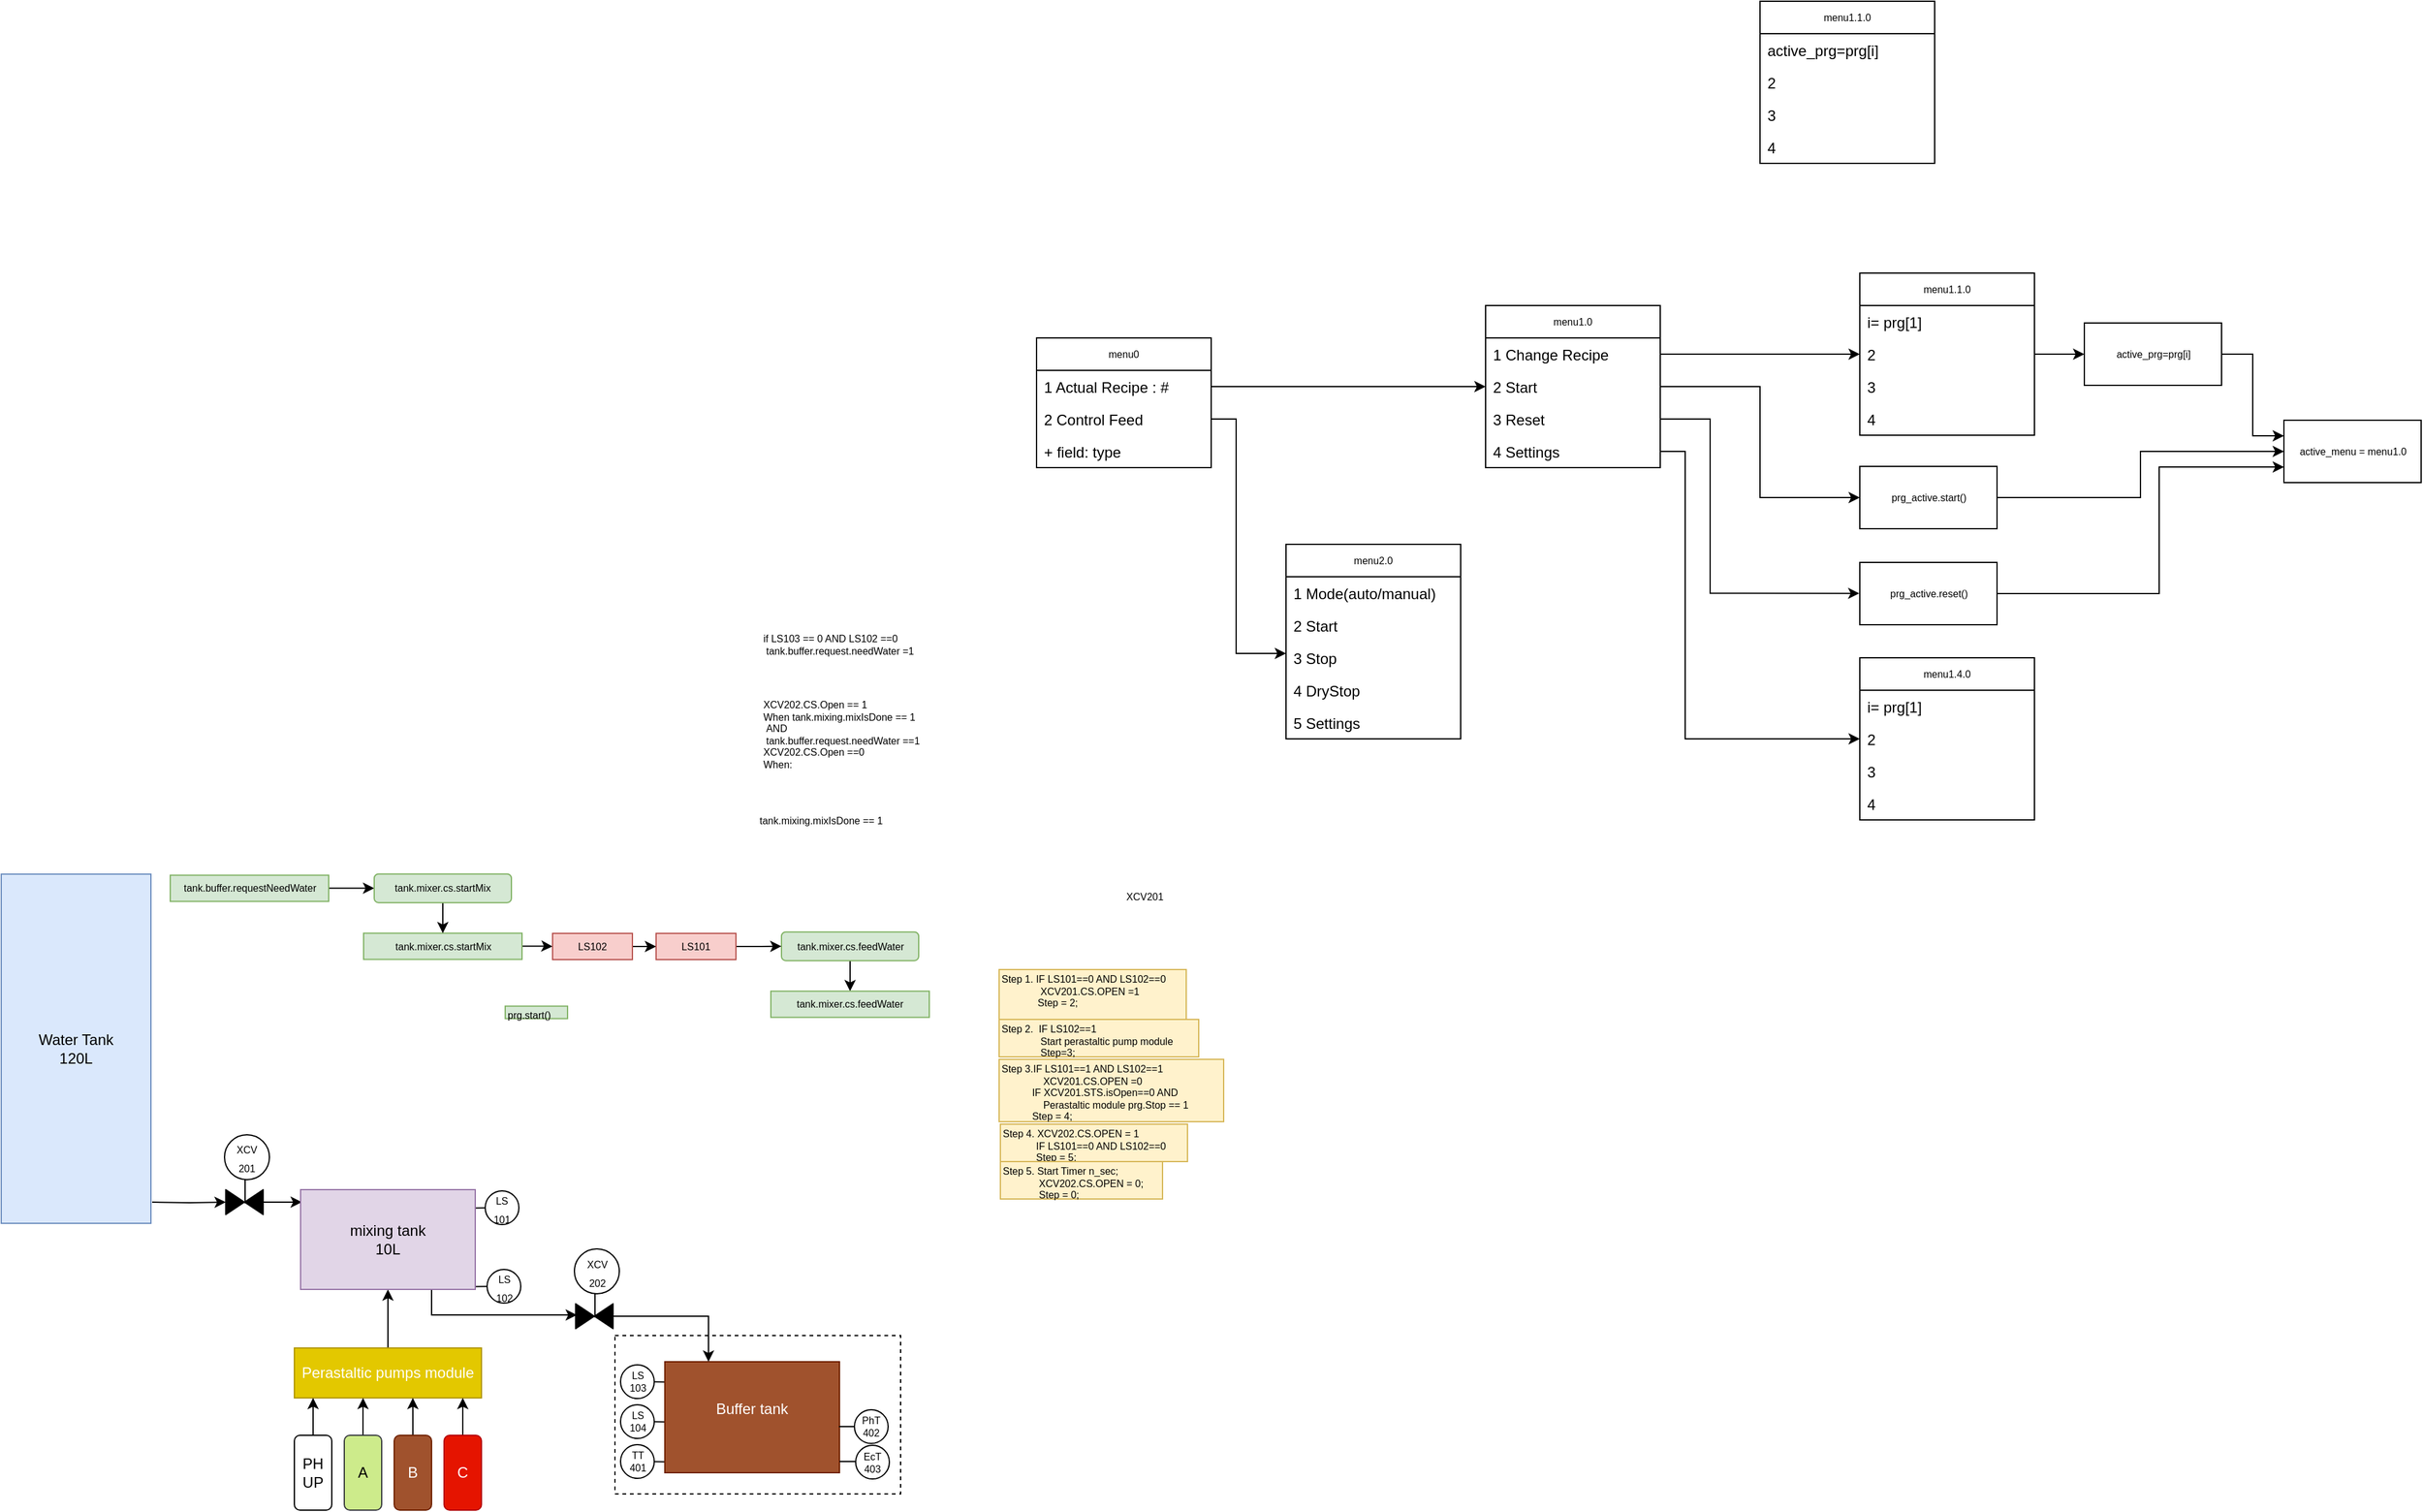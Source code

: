 <mxfile version="10.5.5" type="github"><diagram id="X-o2tjF1wG2DqE8YRz7E" name="Page-1"><mxGraphModel dx="1188" dy="1824" grid="1" gridSize="10" guides="1" tooltips="1" connect="1" arrows="1" fold="1" page="1" pageScale="1" pageWidth="827" pageHeight="1169" math="0" shadow="0"><root><mxCell id="0"/><mxCell id="1" parent="0"/><mxCell id="OOi6FbqON8KFmq5zw6sa-64" value="" style="rounded=0;whiteSpace=wrap;html=1;fontSize=8;fillColor=none;dashed=1;" parent="1" vertex="1"><mxGeometry x="572" y="410" width="229" height="127" as="geometry"/></mxCell><mxCell id="OOi6FbqON8KFmq5zw6sa-76" value="" style="group" parent="1" vertex="1" connectable="0"><mxGeometry x="439.5" y="357" width="57" height="27" as="geometry"/></mxCell><mxCell id="OOi6FbqON8KFmq5zw6sa-77" value="&lt;div&gt;&lt;font style=&quot;font-size: 8px&quot;&gt;LS&lt;/font&gt;&lt;/div&gt;&lt;div&gt;&lt;font style=&quot;font-size: 8px&quot;&gt;102&lt;/font&gt;&lt;/div&gt;" style="ellipse;whiteSpace=wrap;html=1;aspect=fixed;" parent="OOi6FbqON8KFmq5zw6sa-76" vertex="1"><mxGeometry x="30" width="27" height="27" as="geometry"/></mxCell><mxCell id="OOi6FbqON8KFmq5zw6sa-78" value="" style="endArrow=none;html=1;" parent="OOi6FbqON8KFmq5zw6sa-76" target="OOi6FbqON8KFmq5zw6sa-77" edge="1"><mxGeometry width="50" height="50" relative="1" as="geometry"><mxPoint y="14" as="sourcePoint"/><mxPoint x="60" y="20" as="targetPoint"/></mxGeometry></mxCell><mxCell id="OOi6FbqON8KFmq5zw6sa-58" value="" style="group;fontSize=8;" parent="1" vertex="1" connectable="0"><mxGeometry x="576.5" y="497.5" width="50" height="27" as="geometry"/></mxCell><mxCell id="OOi6FbqON8KFmq5zw6sa-59" value="&lt;div style=&quot;font-size: 8px&quot;&gt;TT&lt;/div&gt;&lt;div style=&quot;font-size: 8px&quot;&gt;401&lt;/div&gt;" style="ellipse;whiteSpace=wrap;html=1;aspect=fixed;fontSize=8;" parent="OOi6FbqON8KFmq5zw6sa-58" vertex="1"><mxGeometry width="27" height="27" as="geometry"/></mxCell><mxCell id="OOi6FbqON8KFmq5zw6sa-60" value="" style="endArrow=none;html=1;fontSize=8;" parent="OOi6FbqON8KFmq5zw6sa-58" target="OOi6FbqON8KFmq5zw6sa-59" edge="1"><mxGeometry width="50" height="50" relative="1" as="geometry"><mxPoint x="50" y="14" as="sourcePoint"/><mxPoint x="30" y="20" as="targetPoint"/></mxGeometry></mxCell><mxCell id="OOi6FbqON8KFmq5zw6sa-48" value="" style="group;fontSize=8;" parent="1" vertex="1" connectable="0"><mxGeometry x="576.5" y="433.5" width="50" height="27" as="geometry"/></mxCell><mxCell id="OOi6FbqON8KFmq5zw6sa-45" value="&lt;div style=&quot;font-size: 8px&quot;&gt;&lt;font style=&quot;font-size: 8px&quot;&gt;LS&lt;/font&gt;&lt;/div&gt;&lt;div style=&quot;font-size: 8px&quot;&gt;&lt;font style=&quot;font-size: 8px&quot;&gt;103&lt;/font&gt;&lt;/div&gt;" style="ellipse;whiteSpace=wrap;html=1;aspect=fixed;fontSize=8;" parent="OOi6FbqON8KFmq5zw6sa-48" vertex="1"><mxGeometry width="27" height="27" as="geometry"/></mxCell><mxCell id="OOi6FbqON8KFmq5zw6sa-46" value="" style="endArrow=none;html=1;fontSize=8;" parent="OOi6FbqON8KFmq5zw6sa-48" target="OOi6FbqON8KFmq5zw6sa-45" edge="1"><mxGeometry width="50" height="50" relative="1" as="geometry"><mxPoint x="50" y="14" as="sourcePoint"/><mxPoint x="30" y="20" as="targetPoint"/></mxGeometry></mxCell><mxCell id="OOi6FbqON8KFmq5zw6sa-51" value="" style="group;fontSize=8;" parent="1" vertex="1" connectable="0"><mxGeometry x="576.5" y="465.5" width="50" height="27" as="geometry"/></mxCell><mxCell id="OOi6FbqON8KFmq5zw6sa-52" value="&lt;div style=&quot;font-size: 8px&quot;&gt;&lt;font style=&quot;font-size: 8px&quot;&gt;LS&lt;/font&gt;&lt;/div&gt;&lt;div style=&quot;font-size: 8px&quot;&gt;&lt;font style=&quot;font-size: 8px&quot;&gt;104&lt;/font&gt;&lt;/div&gt;" style="ellipse;whiteSpace=wrap;html=1;aspect=fixed;fontSize=8;" parent="OOi6FbqON8KFmq5zw6sa-51" vertex="1"><mxGeometry width="27" height="27" as="geometry"/></mxCell><mxCell id="OOi6FbqON8KFmq5zw6sa-53" value="" style="endArrow=none;html=1;fontSize=8;" parent="OOi6FbqON8KFmq5zw6sa-51" target="OOi6FbqON8KFmq5zw6sa-52" edge="1"><mxGeometry width="50" height="50" relative="1" as="geometry"><mxPoint x="50" y="14" as="sourcePoint"/><mxPoint x="30" y="20" as="targetPoint"/></mxGeometry></mxCell><mxCell id="OOi6FbqON8KFmq5zw6sa-24" style="edgeStyle=orthogonalEdgeStyle;rounded=0;orthogonalLoop=1;jettySize=auto;html=1;" parent="1" target="OOi6FbqON8KFmq5zw6sa-19" edge="1"><mxGeometry relative="1" as="geometry"><mxPoint x="201" y="303" as="sourcePoint"/></mxGeometry></mxCell><mxCell id="OOi6FbqON8KFmq5zw6sa-1" value="&lt;div&gt;Water Tank&lt;/div&gt;&lt;div&gt;120L&lt;br&gt;&lt;/div&gt;" style="rounded=0;whiteSpace=wrap;html=1;fillColor=#dae8fc;strokeColor=#6c8ebf;" parent="1" vertex="1"><mxGeometry x="80" y="40" width="120" height="280" as="geometry"/></mxCell><mxCell id="OOi6FbqON8KFmq5zw6sa-36" style="edgeStyle=orthogonalEdgeStyle;rounded=0;orthogonalLoop=1;jettySize=auto;html=1;entryX=0.5;entryY=1;entryDx=0;entryDy=0;" parent="1" source="OOi6FbqON8KFmq5zw6sa-2" target="OOi6FbqON8KFmq5zw6sa-4" edge="1"><mxGeometry relative="1" as="geometry"/></mxCell><mxCell id="OOi6FbqON8KFmq5zw6sa-2" value="Perastaltic pumps module" style="rounded=0;whiteSpace=wrap;html=1;fillColor=#e3c800;strokeColor=#B09500;fontColor=#ffffff;" parent="1" vertex="1"><mxGeometry x="315" y="420" width="150" height="40" as="geometry"/></mxCell><mxCell id="OOi6FbqON8KFmq5zw6sa-31" style="edgeStyle=orthogonalEdgeStyle;rounded=0;orthogonalLoop=1;jettySize=auto;html=1;exitX=0.75;exitY=1;exitDx=0;exitDy=0;entryX=0.033;entryY=0.45;entryDx=0;entryDy=0;entryPerimeter=0;" parent="1" source="OOi6FbqON8KFmq5zw6sa-4" target="OOi6FbqON8KFmq5zw6sa-27" edge="1"><mxGeometry relative="1" as="geometry"/></mxCell><mxCell id="OOi6FbqON8KFmq5zw6sa-32" style="edgeStyle=orthogonalEdgeStyle;rounded=0;orthogonalLoop=1;jettySize=auto;html=1;entryX=0.1;entryY=1;entryDx=0;entryDy=0;entryPerimeter=0;" parent="1" source="OOi6FbqON8KFmq5zw6sa-5" target="OOi6FbqON8KFmq5zw6sa-2" edge="1"><mxGeometry relative="1" as="geometry"/></mxCell><mxCell id="OOi6FbqON8KFmq5zw6sa-5" value="PH UP" style="rounded=1;whiteSpace=wrap;html=1;" parent="1" vertex="1"><mxGeometry x="315" y="490" width="30" height="60" as="geometry"/></mxCell><mxCell id="OOi6FbqON8KFmq5zw6sa-33" style="edgeStyle=orthogonalEdgeStyle;rounded=0;orthogonalLoop=1;jettySize=auto;html=1;entryX=0.367;entryY=1;entryDx=0;entryDy=0;entryPerimeter=0;" parent="1" source="OOi6FbqON8KFmq5zw6sa-6" target="OOi6FbqON8KFmq5zw6sa-2" edge="1"><mxGeometry relative="1" as="geometry"/></mxCell><mxCell id="OOi6FbqON8KFmq5zw6sa-6" value="A" style="rounded=1;whiteSpace=wrap;html=1;fillColor=#cdeb8b;strokeColor=#36393d;" parent="1" vertex="1"><mxGeometry x="355" y="490" width="30" height="60" as="geometry"/></mxCell><mxCell id="OOi6FbqON8KFmq5zw6sa-34" style="edgeStyle=orthogonalEdgeStyle;rounded=0;orthogonalLoop=1;jettySize=auto;html=1;entryX=0.633;entryY=1;entryDx=0;entryDy=0;entryPerimeter=0;" parent="1" source="OOi6FbqON8KFmq5zw6sa-7" target="OOi6FbqON8KFmq5zw6sa-2" edge="1"><mxGeometry relative="1" as="geometry"/></mxCell><mxCell id="OOi6FbqON8KFmq5zw6sa-7" value="B" style="rounded=1;whiteSpace=wrap;html=1;fillColor=#a0522d;strokeColor=#6D1F00;fontColor=#ffffff;" parent="1" vertex="1"><mxGeometry x="395" y="490" width="30" height="60" as="geometry"/></mxCell><mxCell id="OOi6FbqON8KFmq5zw6sa-35" style="edgeStyle=orthogonalEdgeStyle;rounded=0;orthogonalLoop=1;jettySize=auto;html=1;entryX=0.9;entryY=1;entryDx=0;entryDy=0;entryPerimeter=0;" parent="1" source="OOi6FbqON8KFmq5zw6sa-8" target="OOi6FbqON8KFmq5zw6sa-2" edge="1"><mxGeometry relative="1" as="geometry"/></mxCell><mxCell id="OOi6FbqON8KFmq5zw6sa-8" value="C" style="rounded=1;whiteSpace=wrap;html=1;fillColor=#e51400;strokeColor=#B20000;fontColor=#ffffff;" parent="1" vertex="1"><mxGeometry x="435" y="490" width="30" height="60" as="geometry"/></mxCell><mxCell id="OOi6FbqON8KFmq5zw6sa-23" value="" style="group" parent="1" vertex="1" connectable="0"><mxGeometry x="259" y="249" width="36" height="64" as="geometry"/></mxCell><mxCell id="OOi6FbqON8KFmq5zw6sa-19" value="" style="verticalLabelPosition=bottom;align=center;html=1;verticalAlign=top;dashed=0;shape=mxgraph.pid2valves.valve;valveType=gate;defState=closed" parent="OOi6FbqON8KFmq5zw6sa-23" vertex="1"><mxGeometry x="1" y="44" width="30" height="20" as="geometry"/></mxCell><mxCell id="OOi6FbqON8KFmq5zw6sa-22" value="" style="endArrow=none;html=1;" parent="OOi6FbqON8KFmq5zw6sa-23" edge="1"><mxGeometry width="50" height="50" relative="1" as="geometry"><mxPoint x="16.5" y="24" as="sourcePoint"/><mxPoint x="16.5" y="55" as="targetPoint"/></mxGeometry></mxCell><mxCell id="OOi6FbqON8KFmq5zw6sa-20" value="&lt;div&gt;&lt;font style=&quot;font-size: 8px&quot;&gt;XCV&lt;/font&gt;&lt;/div&gt;&lt;div&gt;&lt;font style=&quot;font-size: 8px&quot;&gt;201&lt;/font&gt;&lt;/div&gt;" style="ellipse;whiteSpace=wrap;html=1;aspect=fixed;" parent="OOi6FbqON8KFmq5zw6sa-23" vertex="1"><mxGeometry width="36" height="36" as="geometry"/></mxCell><mxCell id="OOi6FbqON8KFmq5zw6sa-25" style="edgeStyle=orthogonalEdgeStyle;rounded=0;orthogonalLoop=1;jettySize=auto;html=1;entryX=0.007;entryY=0.125;entryDx=0;entryDy=0;entryPerimeter=0;" parent="1" source="OOi6FbqON8KFmq5zw6sa-19" target="OOi6FbqON8KFmq5zw6sa-4" edge="1"><mxGeometry relative="1" as="geometry"/></mxCell><mxCell id="OOi6FbqON8KFmq5zw6sa-26" value="" style="group" parent="1" vertex="1" connectable="0"><mxGeometry x="539.5" y="340.5" width="36" height="64" as="geometry"/></mxCell><mxCell id="OOi6FbqON8KFmq5zw6sa-27" value="" style="verticalLabelPosition=bottom;align=center;html=1;verticalAlign=top;dashed=0;shape=mxgraph.pid2valves.valve;valveType=gate;defState=closed" parent="OOi6FbqON8KFmq5zw6sa-26" vertex="1"><mxGeometry x="1" y="44" width="30" height="20" as="geometry"/></mxCell><mxCell id="OOi6FbqON8KFmq5zw6sa-28" value="" style="endArrow=none;html=1;" parent="OOi6FbqON8KFmq5zw6sa-26" edge="1"><mxGeometry width="50" height="50" relative="1" as="geometry"><mxPoint x="16.5" y="24" as="sourcePoint"/><mxPoint x="16.5" y="55" as="targetPoint"/></mxGeometry></mxCell><mxCell id="OOi6FbqON8KFmq5zw6sa-29" value="&lt;div&gt;&lt;font style=&quot;font-size: 8px&quot;&gt;XCV&lt;/font&gt;&lt;/div&gt;&lt;div&gt;&lt;font style=&quot;font-size: 8px&quot;&gt;202&lt;/font&gt;&lt;/div&gt;" style="ellipse;whiteSpace=wrap;html=1;aspect=fixed;" parent="OOi6FbqON8KFmq5zw6sa-26" vertex="1"><mxGeometry width="36" height="36" as="geometry"/></mxCell><mxCell id="OOi6FbqON8KFmq5zw6sa-37" value="&lt;div&gt;Buffer tank&lt;/div&gt;&lt;div&gt;&lt;br&gt;&lt;/div&gt;" style="rounded=0;whiteSpace=wrap;html=1;fillColor=#a0522d;strokeColor=#6D1F00;fontColor=#ffffff;" parent="1" vertex="1"><mxGeometry x="612" y="431" width="140" height="89" as="geometry"/></mxCell><mxCell id="OOi6FbqON8KFmq5zw6sa-39" style="edgeStyle=orthogonalEdgeStyle;rounded=0;orthogonalLoop=1;jettySize=auto;html=1;entryX=0.25;entryY=0;entryDx=0;entryDy=0;" parent="1" source="OOi6FbqON8KFmq5zw6sa-27" target="OOi6FbqON8KFmq5zw6sa-37" edge="1"><mxGeometry relative="1" as="geometry"/></mxCell><mxCell id="OOi6FbqON8KFmq5zw6sa-40" value="" style="group" parent="1" vertex="1" connectable="0"><mxGeometry x="438" y="294" width="57" height="27" as="geometry"/></mxCell><mxCell id="OOi6FbqON8KFmq5zw6sa-3" value="&lt;div&gt;&lt;font style=&quot;font-size: 8px&quot;&gt;LS&lt;/font&gt;&lt;/div&gt;&lt;div&gt;&lt;font style=&quot;font-size: 8px&quot;&gt;101&lt;/font&gt;&lt;/div&gt;" style="ellipse;whiteSpace=wrap;html=1;aspect=fixed;" parent="OOi6FbqON8KFmq5zw6sa-40" vertex="1"><mxGeometry x="30" width="27" height="27" as="geometry"/></mxCell><mxCell id="OOi6FbqON8KFmq5zw6sa-14" value="" style="endArrow=none;html=1;" parent="OOi6FbqON8KFmq5zw6sa-40" target="OOi6FbqON8KFmq5zw6sa-3" edge="1"><mxGeometry width="50" height="50" relative="1" as="geometry"><mxPoint y="14" as="sourcePoint"/><mxPoint x="60" y="20" as="targetPoint"/></mxGeometry></mxCell><mxCell id="OOi6FbqON8KFmq5zw6sa-4" value="&lt;div&gt;mixing tank&lt;/div&gt;&lt;div&gt;10L&lt;br&gt;&lt;/div&gt;" style="rounded=0;whiteSpace=wrap;html=1;fillColor=#e1d5e7;strokeColor=#9673a6;" parent="1" vertex="1"><mxGeometry x="320" y="293" width="140" height="80" as="geometry"/></mxCell><mxCell id="OOi6FbqON8KFmq5zw6sa-61" value="&lt;div&gt;if LS103 == 0 AND LS102 ==0 &lt;br&gt;&lt;/div&gt;&lt;div&gt;&amp;nbsp;tank.buffer.request.needWater =1&lt;br&gt;&lt;/div&gt;" style="text;html=1;resizable=0;points=[];autosize=1;align=left;verticalAlign=top;spacingTop=-4;fontSize=8;" parent="1" vertex="1"><mxGeometry x="688.5" y="-156.5" width="140" height="20" as="geometry"/></mxCell><mxCell id="OOi6FbqON8KFmq5zw6sa-70" style="edgeStyle=orthogonalEdgeStyle;rounded=0;orthogonalLoop=1;jettySize=auto;html=1;fontSize=8;" parent="1" source="OOi6FbqON8KFmq5zw6sa-63" target="OOi6FbqON8KFmq5zw6sa-69" edge="1"><mxGeometry relative="1" as="geometry"/></mxCell><mxCell id="OOi6FbqON8KFmq5zw6sa-63" value="tank.buffer.requestNeedWater" style="rounded=0;whiteSpace=wrap;html=1;fontSize=8;fillColor=#d5e8d4;strokeColor=#82b366;" parent="1" vertex="1"><mxGeometry x="215.5" y="40.833" width="127" height="21" as="geometry"/></mxCell><mxCell id="OOi6FbqON8KFmq5zw6sa-65" value="&lt;div&gt;XCV202.CS.Open == 1&lt;/div&gt;&lt;div&gt;When tank.mixing.mixIsDone == 1&lt;br&gt;&lt;/div&gt;&lt;div&gt;&amp;nbsp;AND&lt;/div&gt;&lt;div&gt;&amp;nbsp;tank.buffer.request.needWater ==1&lt;/div&gt;&lt;div&gt;XCV202.CS.Open ==0&lt;/div&gt;&lt;div&gt;When:&lt;br&gt;&lt;/div&gt;" style="text;html=1;resizable=0;points=[];autosize=1;align=left;verticalAlign=top;spacingTop=-4;fontSize=8;" parent="1" vertex="1"><mxGeometry x="688.5" y="-103.5" width="150" height="60" as="geometry"/></mxCell><mxCell id="OOi6FbqON8KFmq5zw6sa-66" value="tank.mixing.mixIsDone == 1" style="text;html=1;resizable=0;points=[];autosize=1;align=left;verticalAlign=top;spacingTop=-4;fontSize=8;" parent="1" vertex="1"><mxGeometry x="685.5" y="-10.5" width="120" height="10" as="geometry"/></mxCell><mxCell id="OOi6FbqON8KFmq5zw6sa-81" style="edgeStyle=orthogonalEdgeStyle;rounded=0;orthogonalLoop=1;jettySize=auto;html=1;entryX=0;entryY=0.5;entryDx=0;entryDy=0;fontSize=8;" parent="1" source="OOi6FbqON8KFmq5zw6sa-67" target="OOi6FbqON8KFmq5zw6sa-79" edge="1"><mxGeometry relative="1" as="geometry"/></mxCell><mxCell id="OOi6FbqON8KFmq5zw6sa-67" value="tank.mixer.cs.startMix" style="rounded=0;whiteSpace=wrap;html=1;fontSize=8;fillColor=#d5e8d4;strokeColor=#82b366;" parent="1" vertex="1"><mxGeometry x="370.5" y="87.333" width="127" height="21" as="geometry"/></mxCell><mxCell id="OOi6FbqON8KFmq5zw6sa-71" style="edgeStyle=orthogonalEdgeStyle;rounded=0;orthogonalLoop=1;jettySize=auto;html=1;entryX=0.5;entryY=0;entryDx=0;entryDy=0;fontSize=8;" parent="1" source="OOi6FbqON8KFmq5zw6sa-69" target="OOi6FbqON8KFmq5zw6sa-67" edge="1"><mxGeometry relative="1" as="geometry"/></mxCell><mxCell id="OOi6FbqON8KFmq5zw6sa-69" value="tank.mixer.cs.startMix" style="rounded=1;whiteSpace=wrap;html=1;fillColor=#d5e8d4;fontSize=8;strokeColor=#82b366;" parent="1" vertex="1"><mxGeometry x="379" y="39.833" width="110" height="23" as="geometry"/></mxCell><mxCell id="OOi6FbqON8KFmq5zw6sa-73" value="prg.start()" style="text;html=1;resizable=0;points=[];autosize=1;align=left;verticalAlign=top;spacingTop=-4;fontSize=8;fillColor=#d5e8d4;strokeColor=#82b366;" parent="1" vertex="1"><mxGeometry x="484" y="145.833" width="50" height="10" as="geometry"/></mxCell><mxCell id="OOi6FbqON8KFmq5zw6sa-85" style="edgeStyle=orthogonalEdgeStyle;rounded=0;orthogonalLoop=1;jettySize=auto;html=1;entryX=0.5;entryY=0;entryDx=0;entryDy=0;fontSize=8;" parent="1" source="OOi6FbqON8KFmq5zw6sa-75" target="OOi6FbqON8KFmq5zw6sa-84" edge="1"><mxGeometry relative="1" as="geometry"/></mxCell><mxCell id="OOi6FbqON8KFmq5zw6sa-75" value="tank.mixer.cs.feedWater" style="rounded=1;whiteSpace=wrap;html=1;fillColor=#d5e8d4;fontSize=8;strokeColor=#82b366;" parent="1" vertex="1"><mxGeometry x="705.5" y="86.333" width="110" height="23" as="geometry"/></mxCell><mxCell id="OOi6FbqON8KFmq5zw6sa-82" style="edgeStyle=orthogonalEdgeStyle;rounded=0;orthogonalLoop=1;jettySize=auto;html=1;fontSize=8;" parent="1" source="OOi6FbqON8KFmq5zw6sa-79" target="OOi6FbqON8KFmq5zw6sa-80" edge="1"><mxGeometry relative="1" as="geometry"/></mxCell><mxCell id="OOi6FbqON8KFmq5zw6sa-79" value="LS102" style="rounded=0;whiteSpace=wrap;html=1;fontSize=8;fillColor=#f8cecc;strokeColor=#b85450;" parent="1" vertex="1"><mxGeometry x="522" y="87.5" width="64" height="21" as="geometry"/></mxCell><mxCell id="OOi6FbqON8KFmq5zw6sa-83" style="edgeStyle=orthogonalEdgeStyle;rounded=0;orthogonalLoop=1;jettySize=auto;html=1;entryX=0;entryY=0.5;entryDx=0;entryDy=0;fontSize=8;" parent="1" source="OOi6FbqON8KFmq5zw6sa-80" target="OOi6FbqON8KFmq5zw6sa-75" edge="1"><mxGeometry relative="1" as="geometry"/></mxCell><mxCell id="OOi6FbqON8KFmq5zw6sa-80" value="LS101" style="rounded=0;whiteSpace=wrap;html=1;fontSize=8;fillColor=#f8cecc;strokeColor=#b85450;" parent="1" vertex="1"><mxGeometry x="605" y="87.5" width="64" height="21" as="geometry"/></mxCell><mxCell id="OOi6FbqON8KFmq5zw6sa-84" value="tank.mixer.cs.feedWater" style="rounded=0;whiteSpace=wrap;html=1;fontSize=8;fillColor=#d5e8d4;strokeColor=#82b366;" parent="1" vertex="1"><mxGeometry x="697" y="133.833" width="127" height="21" as="geometry"/></mxCell><mxCell id="OOi6FbqON8KFmq5zw6sa-86" value="&lt;div&gt;Step 1. IF LS101==0 AND LS102==0&lt;/div&gt;&lt;div&gt;&amp;nbsp;&amp;nbsp;&amp;nbsp;&amp;nbsp;&amp;nbsp;&amp;nbsp;&amp;nbsp;&amp;nbsp;&amp;nbsp;&amp;nbsp;&amp;nbsp;&amp;nbsp;&amp;nbsp; XCV201.CS.OPEN =1&lt;/div&gt;&lt;div&gt;&amp;nbsp;&amp;nbsp;&amp;nbsp;&amp;nbsp;&amp;nbsp;&amp;nbsp;&amp;nbsp;&amp;nbsp;&amp;nbsp;&amp;nbsp;&amp;nbsp;&amp;nbsp; Step = 2;&lt;br&gt;&lt;div&gt;&lt;br&gt;&lt;/div&gt;&lt;/div&gt;" style="text;html=1;resizable=0;points=[];autosize=1;align=left;verticalAlign=top;spacingTop=-4;fontSize=8;fillColor=#fff2cc;strokeColor=#d6b656;" parent="1" vertex="1"><mxGeometry x="880" y="116.5" width="150" height="40" as="geometry"/></mxCell><mxCell id="OOi6FbqON8KFmq5zw6sa-87" value="&lt;div&gt;Step 3.IF LS101==1 AND LS102==1&lt;/div&gt;&lt;div&gt;&amp;nbsp;&amp;nbsp;&amp;nbsp;&amp;nbsp;&amp;nbsp;&amp;nbsp;&amp;nbsp;&amp;nbsp;&amp;nbsp;&amp;nbsp;&amp;nbsp;&amp;nbsp;&amp;nbsp;&amp;nbsp; XCV201.CS.OPEN =0&lt;/div&gt;&lt;div&gt;&amp;nbsp;&amp;nbsp;&amp;nbsp;&amp;nbsp;&amp;nbsp;&amp;nbsp;&amp;nbsp;&amp;nbsp;&amp;nbsp;&amp;nbsp; IF XCV201.STS.isOpen==0 AND&lt;/div&gt;&lt;div&gt;&amp;nbsp; &amp;nbsp; &amp;nbsp; &amp;nbsp; &amp;nbsp; &amp;nbsp; &amp;nbsp;&amp;nbsp; Perastaltic module prg.Stop == 1&lt;/div&gt;&lt;div&gt;&amp;nbsp;&amp;nbsp;&amp;nbsp;&amp;nbsp;&amp;nbsp;&amp;nbsp;&amp;nbsp;&amp;nbsp;&amp;nbsp;&amp;nbsp; Step = 4;&lt;/div&gt;" style="text;html=1;resizable=0;points=[];autosize=1;align=left;verticalAlign=top;spacingTop=-4;fontSize=8;fillColor=#fff2cc;strokeColor=#d6b656;" parent="1" vertex="1"><mxGeometry x="880" y="188.5" width="180" height="50" as="geometry"/></mxCell><mxCell id="OOi6FbqON8KFmq5zw6sa-88" value="&lt;div&gt;Step 4. XCV202.CS.OPEN = 1&lt;br&gt;&lt;/div&gt;&lt;div&gt;&amp;nbsp;&amp;nbsp;&amp;nbsp;&amp;nbsp;&amp;nbsp;&amp;nbsp;&amp;nbsp;&amp;nbsp;&amp;nbsp;&amp;nbsp;&amp;nbsp; IF LS101==0 AND LS102==0&lt;/div&gt;&lt;div&gt;&amp;nbsp;&amp;nbsp;&amp;nbsp;&amp;nbsp;&amp;nbsp;&amp;nbsp;&amp;nbsp;&amp;nbsp;&amp;nbsp;&amp;nbsp;&amp;nbsp; Step = 5;&lt;br&gt;&lt;/div&gt;" style="text;html=1;resizable=0;points=[];autosize=1;align=left;verticalAlign=top;spacingTop=-4;fontSize=8;fillColor=#fff2cc;strokeColor=#d6b656;" parent="1" vertex="1"><mxGeometry x="881" y="240.5" width="150" height="30" as="geometry"/></mxCell><mxCell id="OOi6FbqON8KFmq5zw6sa-90" value="Step 2.&amp;nbsp; IF LS102==1&lt;div&gt;&amp;nbsp;&amp;nbsp;&amp;nbsp;&amp;nbsp;&amp;nbsp;&amp;nbsp;&amp;nbsp;&amp;nbsp;&amp;nbsp;&amp;nbsp;&amp;nbsp;&amp;nbsp;&amp;nbsp; Start perastaltic pump module&lt;/div&gt;&lt;div&gt;&amp;nbsp;&amp;nbsp;&amp;nbsp;&amp;nbsp;&amp;nbsp;&amp;nbsp;&amp;nbsp;&amp;nbsp;&amp;nbsp;&amp;nbsp;&amp;nbsp;&amp;nbsp;&amp;nbsp; Step=3;&lt;br&gt;&lt;/div&gt;" style="text;html=1;resizable=0;points=[];autosize=1;align=left;verticalAlign=top;spacingTop=-4;fontSize=8;fillColor=#fff2cc;strokeColor=#d6b656;" parent="1" vertex="1"><mxGeometry x="880" y="156.5" width="160" height="30" as="geometry"/></mxCell><mxCell id="cYcWuQxojgCUuw6GW2eh-1" value="&lt;div&gt;Step 5. Start Timer n_sec;&lt;/div&gt;&lt;div&gt;&amp;nbsp;&amp;nbsp;&amp;nbsp;&amp;nbsp;&amp;nbsp;&amp;nbsp;&amp;nbsp;&amp;nbsp;&amp;nbsp;&amp;nbsp;&amp;nbsp;&amp;nbsp; XCV202.CS.OPEN = 0;&lt;br&gt;&lt;/div&gt;&lt;div&gt;&amp;nbsp;&amp;nbsp;&amp;nbsp;&amp;nbsp;&amp;nbsp;&amp;nbsp;&amp;nbsp;&amp;nbsp;&amp;nbsp;&amp;nbsp;&amp;nbsp;&amp;nbsp; Step = 0;&lt;br&gt;&lt;/div&gt;" style="text;html=1;resizable=0;points=[];autosize=1;align=left;verticalAlign=top;spacingTop=-4;fontSize=8;fillColor=#fff2cc;strokeColor=#d6b656;" vertex="1" parent="1"><mxGeometry x="881" y="270.5" width="130" height="30" as="geometry"/></mxCell><mxCell id="cYcWuQxojgCUuw6GW2eh-2" value="XCV201" style="text;html=1;resizable=0;points=[];autosize=1;align=left;verticalAlign=top;spacingTop=-4;fontSize=8;" vertex="1" parent="1"><mxGeometry x="980" y="51" width="50" height="10" as="geometry"/></mxCell><mxCell id="cYcWuQxojgCUuw6GW2eh-3" value="" style="group;fontSize=8;" vertex="1" connectable="0" parent="1"><mxGeometry x="828.5" y="481.5" width="50" height="27" as="geometry"/></mxCell><mxCell id="cYcWuQxojgCUuw6GW2eh-4" value="&lt;div style=&quot;font-size: 8px&quot;&gt;PhT&lt;/div&gt;&lt;div style=&quot;font-size: 8px&quot;&gt;402&lt;/div&gt;" style="ellipse;whiteSpace=wrap;html=1;aspect=fixed;fontSize=8;" vertex="1" parent="1"><mxGeometry x="764" y="469.5" width="27" height="27" as="geometry"/></mxCell><mxCell id="cYcWuQxojgCUuw6GW2eh-7" value="" style="endArrow=none;html=1;fontSize=8;" edge="1" parent="1"><mxGeometry width="50" height="50" relative="1" as="geometry"><mxPoint x="751.5" y="483" as="sourcePoint"/><mxPoint x="764.5" y="483" as="targetPoint"/></mxGeometry></mxCell><mxCell id="cYcWuQxojgCUuw6GW2eh-8" value="&lt;div style=&quot;font-size: 8px&quot;&gt;EcT&lt;/div&gt;&lt;div style=&quot;font-size: 8px&quot;&gt;403&lt;/div&gt;" style="ellipse;whiteSpace=wrap;html=1;aspect=fixed;fontSize=8;" vertex="1" parent="1"><mxGeometry x="765" y="498" width="27" height="27" as="geometry"/></mxCell><mxCell id="cYcWuQxojgCUuw6GW2eh-9" value="" style="endArrow=none;html=1;fontSize=8;" edge="1" parent="1"><mxGeometry width="50" height="50" relative="1" as="geometry"><mxPoint x="752" y="511" as="sourcePoint"/><mxPoint x="765" y="511" as="targetPoint"/></mxGeometry></mxCell><mxCell id="cYcWuQxojgCUuw6GW2eh-12" value="menu0" style="swimlane;fontStyle=0;childLayout=stackLayout;horizontal=1;startSize=26;fillColor=none;horizontalStack=0;resizeParent=1;resizeParentMax=0;resizeLast=0;collapsible=1;marginBottom=0;fontSize=8;" vertex="1" parent="1"><mxGeometry x="910" y="-390" width="140" height="104" as="geometry"/></mxCell><mxCell id="cYcWuQxojgCUuw6GW2eh-13" value="1 Actual Recipe : #" style="text;strokeColor=none;fillColor=none;align=left;verticalAlign=top;spacingLeft=4;spacingRight=4;overflow=hidden;rotatable=0;points=[[0,0.5],[1,0.5]];portConstraint=eastwest;" vertex="1" parent="cYcWuQxojgCUuw6GW2eh-12"><mxGeometry y="26" width="140" height="26" as="geometry"/></mxCell><mxCell id="cYcWuQxojgCUuw6GW2eh-14" value="2 Control Feed" style="text;strokeColor=none;fillColor=none;align=left;verticalAlign=top;spacingLeft=4;spacingRight=4;overflow=hidden;rotatable=0;points=[[0,0.5],[1,0.5]];portConstraint=eastwest;" vertex="1" parent="cYcWuQxojgCUuw6GW2eh-12"><mxGeometry y="52" width="140" height="26" as="geometry"/></mxCell><mxCell id="cYcWuQxojgCUuw6GW2eh-15" value="+ field: type" style="text;strokeColor=none;fillColor=none;align=left;verticalAlign=top;spacingLeft=4;spacingRight=4;overflow=hidden;rotatable=0;points=[[0,0.5],[1,0.5]];portConstraint=eastwest;" vertex="1" parent="cYcWuQxojgCUuw6GW2eh-12"><mxGeometry y="78" width="140" height="26" as="geometry"/></mxCell><mxCell id="cYcWuQxojgCUuw6GW2eh-16" value="menu2.0" style="swimlane;fontStyle=0;childLayout=stackLayout;horizontal=1;startSize=26;fillColor=none;horizontalStack=0;resizeParent=1;resizeParentMax=0;resizeLast=0;collapsible=1;marginBottom=0;fontSize=8;" vertex="1" parent="1"><mxGeometry x="1110" y="-224.5" width="140" height="156" as="geometry"/></mxCell><mxCell id="cYcWuQxojgCUuw6GW2eh-17" value="1 Mode(auto/manual)" style="text;strokeColor=none;fillColor=none;align=left;verticalAlign=top;spacingLeft=4;spacingRight=4;overflow=hidden;rotatable=0;points=[[0,0.5],[1,0.5]];portConstraint=eastwest;" vertex="1" parent="cYcWuQxojgCUuw6GW2eh-16"><mxGeometry y="26" width="140" height="26" as="geometry"/></mxCell><mxCell id="cYcWuQxojgCUuw6GW2eh-18" value="2 Start" style="text;strokeColor=none;fillColor=none;align=left;verticalAlign=top;spacingLeft=4;spacingRight=4;overflow=hidden;rotatable=0;points=[[0,0.5],[1,0.5]];portConstraint=eastwest;" vertex="1" parent="cYcWuQxojgCUuw6GW2eh-16"><mxGeometry y="52" width="140" height="26" as="geometry"/></mxCell><mxCell id="cYcWuQxojgCUuw6GW2eh-19" value="3 Stop" style="text;strokeColor=none;fillColor=none;align=left;verticalAlign=top;spacingLeft=4;spacingRight=4;overflow=hidden;rotatable=0;points=[[0,0.5],[1,0.5]];portConstraint=eastwest;" vertex="1" parent="cYcWuQxojgCUuw6GW2eh-16"><mxGeometry y="78" width="140" height="26" as="geometry"/></mxCell><mxCell id="cYcWuQxojgCUuw6GW2eh-22" value="4 DryStop" style="text;strokeColor=none;fillColor=none;align=left;verticalAlign=top;spacingLeft=4;spacingRight=4;overflow=hidden;rotatable=0;points=[[0,0.5],[1,0.5]];portConstraint=eastwest;" vertex="1" parent="cYcWuQxojgCUuw6GW2eh-16"><mxGeometry y="104" width="140" height="26" as="geometry"/></mxCell><mxCell id="cYcWuQxojgCUuw6GW2eh-23" value="5 Settings" style="text;strokeColor=none;fillColor=none;align=left;verticalAlign=top;spacingLeft=4;spacingRight=4;overflow=hidden;rotatable=0;points=[[0,0.5],[1,0.5]];portConstraint=eastwest;" vertex="1" parent="cYcWuQxojgCUuw6GW2eh-16"><mxGeometry y="130" width="140" height="26" as="geometry"/></mxCell><mxCell id="cYcWuQxojgCUuw6GW2eh-24" style="edgeStyle=orthogonalEdgeStyle;rounded=0;orthogonalLoop=1;jettySize=auto;html=1;exitX=1;exitY=0.5;exitDx=0;exitDy=0;fontSize=8;" edge="1" parent="1" source="cYcWuQxojgCUuw6GW2eh-14" target="cYcWuQxojgCUuw6GW2eh-16"><mxGeometry relative="1" as="geometry"><Array as="points"><mxPoint x="1070" y="-325"/><mxPoint x="1070" y="-137"/></Array></mxGeometry></mxCell><mxCell id="cYcWuQxojgCUuw6GW2eh-25" value="menu1.0" style="swimlane;fontStyle=0;childLayout=stackLayout;horizontal=1;startSize=26;fillColor=none;horizontalStack=0;resizeParent=1;resizeParentMax=0;resizeLast=0;collapsible=1;marginBottom=0;fontSize=8;" vertex="1" parent="1"><mxGeometry x="1270" y="-416" width="140" height="130" as="geometry"/></mxCell><mxCell id="cYcWuQxojgCUuw6GW2eh-26" value="1 Change Recipe" style="text;strokeColor=none;fillColor=none;align=left;verticalAlign=top;spacingLeft=4;spacingRight=4;overflow=hidden;rotatable=0;points=[[0,0.5],[1,0.5]];portConstraint=eastwest;" vertex="1" parent="cYcWuQxojgCUuw6GW2eh-25"><mxGeometry y="26" width="140" height="26" as="geometry"/></mxCell><mxCell id="cYcWuQxojgCUuw6GW2eh-27" value="2 Start" style="text;strokeColor=none;fillColor=none;align=left;verticalAlign=top;spacingLeft=4;spacingRight=4;overflow=hidden;rotatable=0;points=[[0,0.5],[1,0.5]];portConstraint=eastwest;" vertex="1" parent="cYcWuQxojgCUuw6GW2eh-25"><mxGeometry y="52" width="140" height="26" as="geometry"/></mxCell><mxCell id="cYcWuQxojgCUuw6GW2eh-28" value="3 Reset" style="text;strokeColor=none;fillColor=none;align=left;verticalAlign=top;spacingLeft=4;spacingRight=4;overflow=hidden;rotatable=0;points=[[0,0.5],[1,0.5]];portConstraint=eastwest;" vertex="1" parent="cYcWuQxojgCUuw6GW2eh-25"><mxGeometry y="78" width="140" height="26" as="geometry"/></mxCell><mxCell id="cYcWuQxojgCUuw6GW2eh-30" value="4 Settings" style="text;strokeColor=none;fillColor=none;align=left;verticalAlign=top;spacingLeft=4;spacingRight=4;overflow=hidden;rotatable=0;points=[[0,0.5],[1,0.5]];portConstraint=eastwest;" vertex="1" parent="cYcWuQxojgCUuw6GW2eh-25"><mxGeometry y="104" width="140" height="26" as="geometry"/></mxCell><mxCell id="cYcWuQxojgCUuw6GW2eh-31" style="edgeStyle=orthogonalEdgeStyle;rounded=0;orthogonalLoop=1;jettySize=auto;html=1;exitX=1;exitY=0.5;exitDx=0;exitDy=0;fontSize=8;" edge="1" parent="1" source="cYcWuQxojgCUuw6GW2eh-13" target="cYcWuQxojgCUuw6GW2eh-25"><mxGeometry relative="1" as="geometry"/></mxCell><mxCell id="cYcWuQxojgCUuw6GW2eh-33" value="menu1.1.0" style="swimlane;fontStyle=0;childLayout=stackLayout;horizontal=1;startSize=26;fillColor=none;horizontalStack=0;resizeParent=1;resizeParentMax=0;resizeLast=0;collapsible=1;marginBottom=0;fontSize=8;" vertex="1" parent="1"><mxGeometry x="1570" y="-442" width="140" height="130" as="geometry"/></mxCell><mxCell id="cYcWuQxojgCUuw6GW2eh-34" value="i= prg[1] " style="text;strokeColor=none;fillColor=none;align=left;verticalAlign=top;spacingLeft=4;spacingRight=4;overflow=hidden;rotatable=0;points=[[0,0.5],[1,0.5]];portConstraint=eastwest;" vertex="1" parent="cYcWuQxojgCUuw6GW2eh-33"><mxGeometry y="26" width="140" height="26" as="geometry"/></mxCell><mxCell id="cYcWuQxojgCUuw6GW2eh-35" value="2 " style="text;strokeColor=none;fillColor=none;align=left;verticalAlign=top;spacingLeft=4;spacingRight=4;overflow=hidden;rotatable=0;points=[[0,0.5],[1,0.5]];portConstraint=eastwest;" vertex="1" parent="cYcWuQxojgCUuw6GW2eh-33"><mxGeometry y="52" width="140" height="26" as="geometry"/></mxCell><mxCell id="cYcWuQxojgCUuw6GW2eh-36" value="3" style="text;strokeColor=none;fillColor=none;align=left;verticalAlign=top;spacingLeft=4;spacingRight=4;overflow=hidden;rotatable=0;points=[[0,0.5],[1,0.5]];portConstraint=eastwest;" vertex="1" parent="cYcWuQxojgCUuw6GW2eh-33"><mxGeometry y="78" width="140" height="26" as="geometry"/></mxCell><mxCell id="cYcWuQxojgCUuw6GW2eh-40" value="4" style="text;strokeColor=none;fillColor=none;align=left;verticalAlign=top;spacingLeft=4;spacingRight=4;overflow=hidden;rotatable=0;points=[[0,0.5],[1,0.5]];portConstraint=eastwest;" vertex="1" parent="cYcWuQxojgCUuw6GW2eh-33"><mxGeometry y="104" width="140" height="26" as="geometry"/></mxCell><mxCell id="cYcWuQxojgCUuw6GW2eh-38" style="edgeStyle=orthogonalEdgeStyle;rounded=0;orthogonalLoop=1;jettySize=auto;html=1;exitX=1;exitY=0.5;exitDx=0;exitDy=0;fontSize=8;" edge="1" parent="1" source="cYcWuQxojgCUuw6GW2eh-26" target="cYcWuQxojgCUuw6GW2eh-33"><mxGeometry relative="1" as="geometry"/></mxCell><mxCell id="cYcWuQxojgCUuw6GW2eh-46" style="edgeStyle=orthogonalEdgeStyle;rounded=0;orthogonalLoop=1;jettySize=auto;html=1;exitX=1;exitY=0.5;exitDx=0;exitDy=0;entryX=0;entryY=0.5;entryDx=0;entryDy=0;fontSize=8;" edge="1" parent="1" source="cYcWuQxojgCUuw6GW2eh-27" target="cYcWuQxojgCUuw6GW2eh-69"><mxGeometry relative="1" as="geometry"><mxPoint x="1569.647" y="-264" as="targetPoint"/></mxGeometry></mxCell><mxCell id="cYcWuQxojgCUuw6GW2eh-52" style="edgeStyle=orthogonalEdgeStyle;rounded=0;orthogonalLoop=1;jettySize=auto;html=1;exitX=1;exitY=0.5;exitDx=0;exitDy=0;entryX=0;entryY=0.5;entryDx=0;entryDy=0;fontSize=8;" edge="1" parent="1" source="cYcWuQxojgCUuw6GW2eh-28"><mxGeometry relative="1" as="geometry"><mxPoint x="1569.647" y="-185.176" as="targetPoint"/><Array as="points"><mxPoint x="1450" y="-325"/><mxPoint x="1450" y="-185"/></Array></mxGeometry></mxCell><mxCell id="cYcWuQxojgCUuw6GW2eh-55" value="menu1.1.0" style="swimlane;fontStyle=0;childLayout=stackLayout;horizontal=1;startSize=26;fillColor=none;horizontalStack=0;resizeParent=1;resizeParentMax=0;resizeLast=0;collapsible=1;marginBottom=0;fontSize=8;" vertex="1" parent="1"><mxGeometry x="1490" y="-660" width="140" height="130" as="geometry"/></mxCell><mxCell id="cYcWuQxojgCUuw6GW2eh-56" value="active_prg=prg[i]" style="text;strokeColor=none;fillColor=none;align=left;verticalAlign=top;spacingLeft=4;spacingRight=4;overflow=hidden;rotatable=0;points=[[0,0.5],[1,0.5]];portConstraint=eastwest;" vertex="1" parent="cYcWuQxojgCUuw6GW2eh-55"><mxGeometry y="26" width="140" height="26" as="geometry"/></mxCell><mxCell id="cYcWuQxojgCUuw6GW2eh-57" value="2 " style="text;strokeColor=none;fillColor=none;align=left;verticalAlign=top;spacingLeft=4;spacingRight=4;overflow=hidden;rotatable=0;points=[[0,0.5],[1,0.5]];portConstraint=eastwest;" vertex="1" parent="cYcWuQxojgCUuw6GW2eh-55"><mxGeometry y="52" width="140" height="26" as="geometry"/></mxCell><mxCell id="cYcWuQxojgCUuw6GW2eh-58" value="3" style="text;strokeColor=none;fillColor=none;align=left;verticalAlign=top;spacingLeft=4;spacingRight=4;overflow=hidden;rotatable=0;points=[[0,0.5],[1,0.5]];portConstraint=eastwest;" vertex="1" parent="cYcWuQxojgCUuw6GW2eh-55"><mxGeometry y="78" width="140" height="26" as="geometry"/></mxCell><mxCell id="cYcWuQxojgCUuw6GW2eh-59" value="4" style="text;strokeColor=none;fillColor=none;align=left;verticalAlign=top;spacingLeft=4;spacingRight=4;overflow=hidden;rotatable=0;points=[[0,0.5],[1,0.5]];portConstraint=eastwest;" vertex="1" parent="cYcWuQxojgCUuw6GW2eh-55"><mxGeometry y="104" width="140" height="26" as="geometry"/></mxCell><mxCell id="cYcWuQxojgCUuw6GW2eh-72" style="edgeStyle=orthogonalEdgeStyle;rounded=0;orthogonalLoop=1;jettySize=auto;html=1;entryX=0;entryY=0.25;entryDx=0;entryDy=0;fontSize=8;" edge="1" parent="1" source="cYcWuQxojgCUuw6GW2eh-60" target="cYcWuQxojgCUuw6GW2eh-71"><mxGeometry relative="1" as="geometry"/></mxCell><mxCell id="cYcWuQxojgCUuw6GW2eh-60" value="active_prg=prg[i]" style="html=1;fillColor=none;fontSize=8;" vertex="1" parent="1"><mxGeometry x="1750" y="-402" width="110" height="50" as="geometry"/></mxCell><mxCell id="cYcWuQxojgCUuw6GW2eh-61" style="edgeStyle=orthogonalEdgeStyle;rounded=0;orthogonalLoop=1;jettySize=auto;html=1;entryX=0;entryY=0.5;entryDx=0;entryDy=0;fontSize=8;" edge="1" parent="1" source="cYcWuQxojgCUuw6GW2eh-35" target="cYcWuQxojgCUuw6GW2eh-60"><mxGeometry relative="1" as="geometry"/></mxCell><mxCell id="cYcWuQxojgCUuw6GW2eh-63" value="menu1.4.0" style="swimlane;fontStyle=0;childLayout=stackLayout;horizontal=1;startSize=26;fillColor=none;horizontalStack=0;resizeParent=1;resizeParentMax=0;resizeLast=0;collapsible=1;marginBottom=0;fontSize=8;" vertex="1" parent="1"><mxGeometry x="1570" y="-133.5" width="140" height="130" as="geometry"/></mxCell><mxCell id="cYcWuQxojgCUuw6GW2eh-64" value="i= prg[1] " style="text;strokeColor=none;fillColor=none;align=left;verticalAlign=top;spacingLeft=4;spacingRight=4;overflow=hidden;rotatable=0;points=[[0,0.5],[1,0.5]];portConstraint=eastwest;" vertex="1" parent="cYcWuQxojgCUuw6GW2eh-63"><mxGeometry y="26" width="140" height="26" as="geometry"/></mxCell><mxCell id="cYcWuQxojgCUuw6GW2eh-65" value="2 " style="text;strokeColor=none;fillColor=none;align=left;verticalAlign=top;spacingLeft=4;spacingRight=4;overflow=hidden;rotatable=0;points=[[0,0.5],[1,0.5]];portConstraint=eastwest;" vertex="1" parent="cYcWuQxojgCUuw6GW2eh-63"><mxGeometry y="52" width="140" height="26" as="geometry"/></mxCell><mxCell id="cYcWuQxojgCUuw6GW2eh-66" value="3" style="text;strokeColor=none;fillColor=none;align=left;verticalAlign=top;spacingLeft=4;spacingRight=4;overflow=hidden;rotatable=0;points=[[0,0.5],[1,0.5]];portConstraint=eastwest;" vertex="1" parent="cYcWuQxojgCUuw6GW2eh-63"><mxGeometry y="78" width="140" height="26" as="geometry"/></mxCell><mxCell id="cYcWuQxojgCUuw6GW2eh-67" value="4" style="text;strokeColor=none;fillColor=none;align=left;verticalAlign=top;spacingLeft=4;spacingRight=4;overflow=hidden;rotatable=0;points=[[0,0.5],[1,0.5]];portConstraint=eastwest;" vertex="1" parent="cYcWuQxojgCUuw6GW2eh-63"><mxGeometry y="104" width="140" height="26" as="geometry"/></mxCell><mxCell id="cYcWuQxojgCUuw6GW2eh-68" style="edgeStyle=orthogonalEdgeStyle;rounded=0;orthogonalLoop=1;jettySize=auto;html=1;exitX=1;exitY=0.5;exitDx=0;exitDy=0;entryX=0;entryY=0.5;entryDx=0;entryDy=0;fontSize=8;" edge="1" parent="1" source="cYcWuQxojgCUuw6GW2eh-30" target="cYcWuQxojgCUuw6GW2eh-63"><mxGeometry relative="1" as="geometry"><Array as="points"><mxPoint x="1430" y="-299"/><mxPoint x="1430" y="-69"/></Array></mxGeometry></mxCell><mxCell id="cYcWuQxojgCUuw6GW2eh-73" style="edgeStyle=orthogonalEdgeStyle;rounded=0;orthogonalLoop=1;jettySize=auto;html=1;entryX=0;entryY=0.5;entryDx=0;entryDy=0;fontSize=8;" edge="1" parent="1" source="cYcWuQxojgCUuw6GW2eh-69" target="cYcWuQxojgCUuw6GW2eh-71"><mxGeometry relative="1" as="geometry"/></mxCell><mxCell id="cYcWuQxojgCUuw6GW2eh-69" value="prg_active.start()" style="html=1;fillColor=none;fontSize=8;" vertex="1" parent="1"><mxGeometry x="1570" y="-287" width="110" height="50" as="geometry"/></mxCell><mxCell id="cYcWuQxojgCUuw6GW2eh-71" value="active_menu = menu1.0" style="html=1;fillColor=none;fontSize=8;" vertex="1" parent="1"><mxGeometry x="1910" y="-324" width="110" height="50" as="geometry"/></mxCell><mxCell id="cYcWuQxojgCUuw6GW2eh-75" style="edgeStyle=orthogonalEdgeStyle;rounded=0;orthogonalLoop=1;jettySize=auto;html=1;entryX=0;entryY=0.75;entryDx=0;entryDy=0;fontSize=8;" edge="1" parent="1" source="cYcWuQxojgCUuw6GW2eh-74" target="cYcWuQxojgCUuw6GW2eh-71"><mxGeometry relative="1" as="geometry"><Array as="points"><mxPoint x="1810" y="-185"/><mxPoint x="1810" y="-286"/></Array></mxGeometry></mxCell><mxCell id="cYcWuQxojgCUuw6GW2eh-74" value="prg_active.reset() " style="html=1;fillColor=none;fontSize=8;" vertex="1" parent="1"><mxGeometry x="1570" y="-210" width="110" height="50" as="geometry"/></mxCell></root></mxGraphModel></diagram></mxfile>